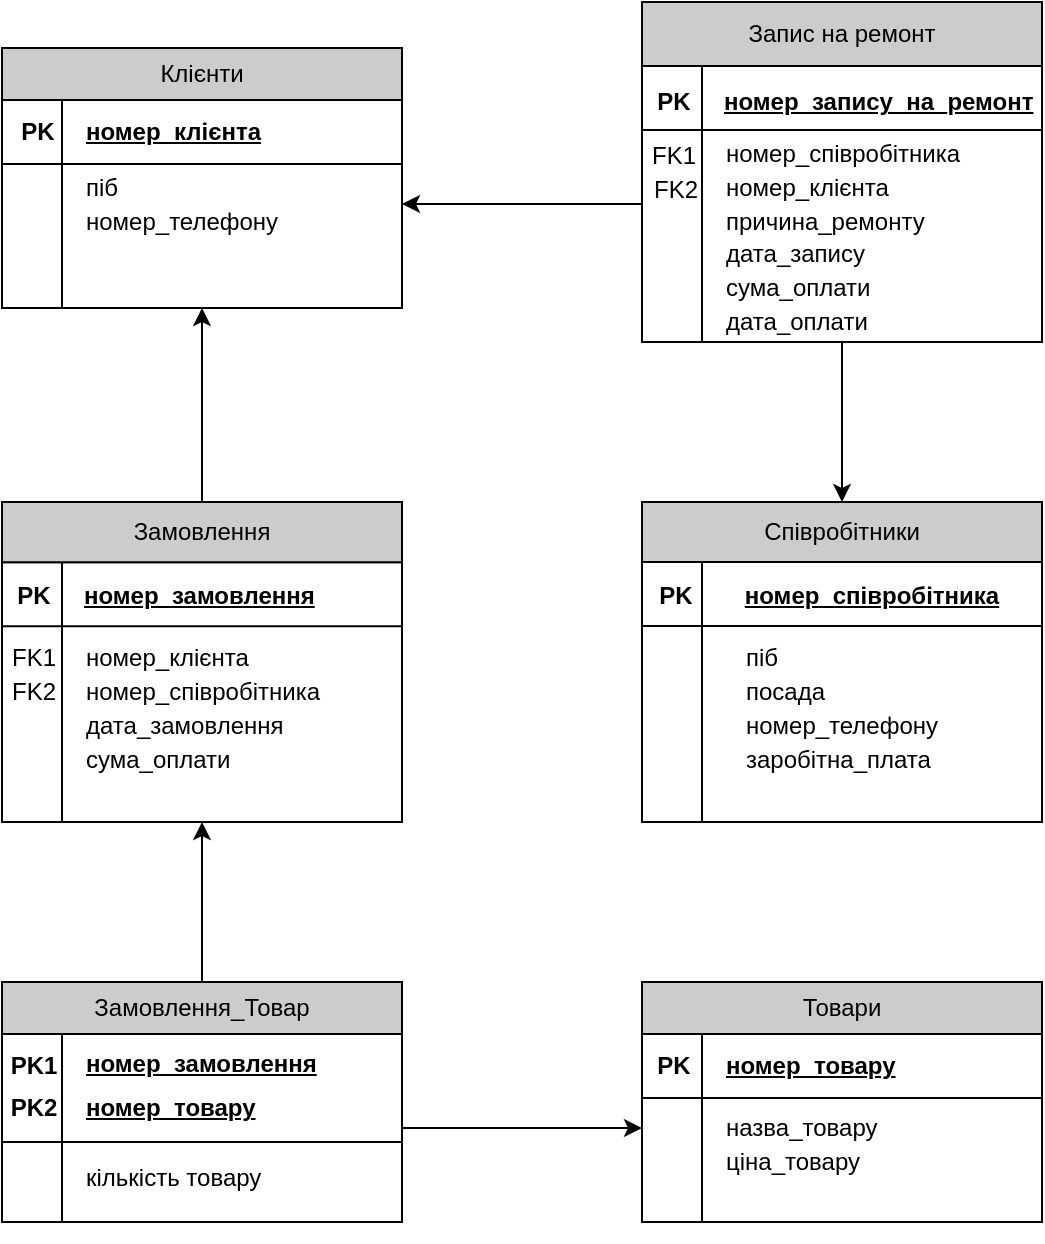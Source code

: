 <mxfile version="26.2.14">
  <diagram name="Страница — 1" id="rAGpHGcXYJLouxz1vgk1">
    <mxGraphModel dx="1188" dy="648" grid="1" gridSize="10" guides="1" tooltips="1" connect="1" arrows="1" fold="1" page="1" pageScale="1" pageWidth="827" pageHeight="1169" math="0" shadow="0">
      <root>
        <mxCell id="0" />
        <mxCell id="1" parent="0" />
        <mxCell id="ui3gjuItSJDfPvXJoCZ3-6" value="" style="group" parent="1" vertex="1" connectable="0">
          <mxGeometry x="440" y="480" width="200" height="160" as="geometry" />
        </mxCell>
        <mxCell id="ui3gjuItSJDfPvXJoCZ3-2" value="&lt;div style=&quot;line-height: 140%;&quot;&gt;&lt;div style=&quot;text-align: left;&quot;&gt;&lt;br&gt;&lt;/div&gt;&lt;div style=&quot;text-align: left;&quot;&gt;&lt;span style=&quot;background-color: transparent; color: light-dark(rgb(0, 0, 0), rgb(255, 255, 255));&quot;&gt;піб&lt;/span&gt;&lt;/div&gt;&lt;div style=&quot;text-align: left;&quot;&gt;посада&lt;/div&gt;&lt;div style=&quot;text-align: left;&quot;&gt;номер_телефону&lt;/div&gt;&lt;div style=&quot;text-align: left;&quot;&gt;заробітна_плата&lt;/div&gt;&lt;/div&gt;" style="shape=internalStorage;whiteSpace=wrap;html=1;backgroundOutline=1;dx=30;dy=32;" parent="ui3gjuItSJDfPvXJoCZ3-6" vertex="1">
          <mxGeometry y="30" width="200" height="130" as="geometry" />
        </mxCell>
        <mxCell id="ui3gjuItSJDfPvXJoCZ3-5" value="Співробітники" style="rounded=0;whiteSpace=wrap;html=1;fillColor=#CCCCCC;" parent="ui3gjuItSJDfPvXJoCZ3-6" vertex="1">
          <mxGeometry width="200" height="30" as="geometry" />
        </mxCell>
        <mxCell id="ui3gjuItSJDfPvXJoCZ3-13" value="&lt;b style=&quot;&quot;&gt;&lt;u&gt;номер_співробітника&lt;/u&gt;&lt;/b&gt;" style="text;html=1;align=center;verticalAlign=middle;whiteSpace=wrap;rounded=0;" parent="ui3gjuItSJDfPvXJoCZ3-6" vertex="1">
          <mxGeometry x="37.333" y="26.857" width="155.556" height="40.907" as="geometry" />
        </mxCell>
        <mxCell id="ui3gjuItSJDfPvXJoCZ3-8" value="&lt;b&gt;PK&lt;/b&gt;" style="text;html=1;align=center;verticalAlign=middle;whiteSpace=wrap;rounded=0;" parent="ui3gjuItSJDfPvXJoCZ3-6" vertex="1">
          <mxGeometry x="4.556" y="26.857" width="24.444" height="40.907" as="geometry" />
        </mxCell>
        <mxCell id="ui3gjuItSJDfPvXJoCZ3-14" value="" style="group" parent="1" vertex="1" connectable="0">
          <mxGeometry x="440" y="230" width="200" height="170" as="geometry" />
        </mxCell>
        <mxCell id="ui3gjuItSJDfPvXJoCZ3-15" value="&lt;div style=&quot;line-height: 140%;&quot;&gt;&lt;blockquote style=&quot;margin: 0 0 0 40px; border: none; padding: 0px;&quot;&gt;&lt;div&gt;&lt;blockquote style=&quot;margin: 0 0 0 40px; border: none; padding: 0px;&quot;&gt;&lt;div&gt;&lt;br&gt;&lt;/div&gt;&lt;div&gt;&lt;br&gt;&lt;/div&gt;&lt;/blockquote&gt;&lt;/div&gt;&lt;/blockquote&gt;&lt;blockquote style=&quot;margin: 0 0 0 40px; border: none; padding: 0px;&quot;&gt;&lt;div&gt;&lt;span style=&quot;background-color: transparent; color: light-dark(rgb(0, 0, 0), rgb(255, 255, 255));&quot;&gt;номер_співробітника&lt;/span&gt;&lt;/div&gt;&lt;div&gt;номер_клієнта&lt;/div&gt;&lt;div&gt;&lt;span style=&quot;background-color: transparent; color: light-dark(rgb(0, 0, 0), rgb(255, 255, 255));&quot;&gt;причина_ремонту&lt;/span&gt;&lt;/div&gt;&lt;div&gt;&lt;span style=&quot;background-color: transparent; color: light-dark(rgb(0, 0, 0), rgb(255, 255, 255));&quot;&gt;дата_запису&lt;/span&gt;&lt;/div&gt;&lt;div&gt;&lt;span style=&quot;background-color: transparent; color: light-dark(rgb(0, 0, 0), rgb(255, 255, 255));&quot;&gt;сума_оплати&lt;/span&gt;&lt;/div&gt;&lt;div&gt;&lt;span style=&quot;background-color: transparent; color: light-dark(rgb(0, 0, 0), rgb(255, 255, 255));&quot;&gt;дата_оплати&lt;/span&gt;&lt;/div&gt;&lt;/blockquote&gt;&lt;/div&gt;" style="shape=internalStorage;whiteSpace=wrap;html=1;backgroundOutline=1;dx=30;dy=32;align=left;" parent="ui3gjuItSJDfPvXJoCZ3-14" vertex="1">
          <mxGeometry y="32" width="200" height="138" as="geometry" />
        </mxCell>
        <mxCell id="ui3gjuItSJDfPvXJoCZ3-16" value="Запис на ремонт" style="rounded=0;whiteSpace=wrap;html=1;fillColor=#CCCCCC;" parent="ui3gjuItSJDfPvXJoCZ3-14" vertex="1">
          <mxGeometry width="200" height="32" as="geometry" />
        </mxCell>
        <mxCell id="ui3gjuItSJDfPvXJoCZ3-17" value="&lt;b style=&quot;&quot;&gt;&lt;u&gt;номер_запису_на_ремонт&lt;/u&gt;&lt;/b&gt;" style="text;html=1;align=left;verticalAlign=middle;whiteSpace=wrap;rounded=0;" parent="ui3gjuItSJDfPvXJoCZ3-14" vertex="1">
          <mxGeometry x="39.192" y="27.714" width="155.556" height="43.634" as="geometry" />
        </mxCell>
        <mxCell id="ui3gjuItSJDfPvXJoCZ3-18" value="&lt;b&gt;PK&lt;/b&gt;" style="text;html=1;align=center;verticalAlign=middle;whiteSpace=wrap;rounded=0;" parent="ui3gjuItSJDfPvXJoCZ3-14" vertex="1">
          <mxGeometry x="3.651" y="27.714" width="24.444" height="43.634" as="geometry" />
        </mxCell>
        <mxCell id="ui3gjuItSJDfPvXJoCZ3-19" value="FK1" style="text;html=1;align=center;verticalAlign=middle;whiteSpace=wrap;rounded=0;" parent="ui3gjuItSJDfPvXJoCZ3-14" vertex="1">
          <mxGeometry x="3.651" y="55.004" width="24.444" height="43.634" as="geometry" />
        </mxCell>
        <mxCell id="ui3gjuItSJDfPvXJoCZ3-20" value="FK2" style="text;html=1;align=center;verticalAlign=middle;whiteSpace=wrap;rounded=0;" parent="1" vertex="1">
          <mxGeometry x="443.83" y="311" width="25.67" height="25.64" as="geometry" />
        </mxCell>
        <mxCell id="ui3gjuItSJDfPvXJoCZ3-21" value="" style="endArrow=classic;html=1;rounded=0;entryX=0.5;entryY=0;entryDx=0;entryDy=0;exitX=0.5;exitY=1;exitDx=0;exitDy=0;" parent="1" source="ui3gjuItSJDfPvXJoCZ3-15" target="ui3gjuItSJDfPvXJoCZ3-5" edge="1">
          <mxGeometry width="50" height="50" relative="1" as="geometry">
            <mxPoint x="460" y="440" as="sourcePoint" />
            <mxPoint x="400" y="430" as="targetPoint" />
          </mxGeometry>
        </mxCell>
        <mxCell id="ui3gjuItSJDfPvXJoCZ3-22" value="" style="group" parent="1" vertex="1" connectable="0">
          <mxGeometry x="120" y="253" width="200" height="130" as="geometry" />
        </mxCell>
        <mxCell id="ui3gjuItSJDfPvXJoCZ3-23" value="&lt;blockquote style=&quot;margin: 0 0 0 40px; border: none; padding: 0px;&quot;&gt;&lt;div style=&quot;line-height: 140%;&quot;&gt;&lt;div style=&quot;&quot;&gt;&lt;br&gt;&lt;/div&gt;&lt;/div&gt;&lt;/blockquote&gt;&lt;blockquote style=&quot;margin: 0 0 0 40px; border: none; padding: 0px;&quot;&gt;&lt;div style=&quot;line-height: 140%;&quot;&gt;&lt;div style=&quot;&quot;&gt;&lt;span style=&quot;background-color: transparent; color: light-dark(rgb(0, 0, 0), rgb(255, 255, 255));&quot;&gt;піб&lt;/span&gt;&lt;/div&gt;&lt;/div&gt;&lt;div style=&quot;line-height: 140%;&quot;&gt;&lt;div style=&quot;&quot;&gt;&lt;span style=&quot;background-color: transparent; color: light-dark(rgb(0, 0, 0), rgb(255, 255, 255));&quot;&gt;номер_телефону&lt;/span&gt;&lt;/div&gt;&lt;/div&gt;&lt;div style=&quot;line-height: 140%;&quot;&gt;&lt;div style=&quot;&quot;&gt;&lt;br&gt;&lt;/div&gt;&lt;/div&gt;&lt;/blockquote&gt;" style="shape=internalStorage;whiteSpace=wrap;html=1;backgroundOutline=1;dx=30;dy=32;align=left;" parent="ui3gjuItSJDfPvXJoCZ3-22" vertex="1">
          <mxGeometry y="26" width="200" height="104" as="geometry" />
        </mxCell>
        <mxCell id="ui3gjuItSJDfPvXJoCZ3-24" value="Клієнти" style="rounded=0;whiteSpace=wrap;html=1;fillColor=#CCCCCC;" parent="ui3gjuItSJDfPvXJoCZ3-22" vertex="1">
          <mxGeometry width="200" height="26" as="geometry" />
        </mxCell>
        <mxCell id="ui3gjuItSJDfPvXJoCZ3-25" value="&lt;b style=&quot;&quot;&gt;&lt;u&gt;номер_клієнта&lt;/u&gt;&lt;/b&gt;" style="text;html=1;align=left;verticalAlign=middle;whiteSpace=wrap;rounded=0;" parent="ui3gjuItSJDfPvXJoCZ3-22" vertex="1">
          <mxGeometry x="40.449" y="24.143" width="155.556" height="35.453" as="geometry" />
        </mxCell>
        <mxCell id="ui3gjuItSJDfPvXJoCZ3-26" value="&lt;b&gt;PK&lt;/b&gt;" style="text;html=1;align=center;verticalAlign=middle;whiteSpace=wrap;rounded=0;" parent="ui3gjuItSJDfPvXJoCZ3-22" vertex="1">
          <mxGeometry x="5.556" y="24.143" width="24.444" height="35.453" as="geometry" />
        </mxCell>
        <mxCell id="ui3gjuItSJDfPvXJoCZ3-29" value="" style="group" parent="1" vertex="1" connectable="0">
          <mxGeometry x="440" y="720" width="200" height="130" as="geometry" />
        </mxCell>
        <mxCell id="ui3gjuItSJDfPvXJoCZ3-30" value="&lt;blockquote style=&quot;margin: 0 0 0 40px; border: none; padding: 0px;&quot;&gt;&lt;div style=&quot;line-height: 140%;&quot;&gt;&lt;div style=&quot;&quot;&gt;&lt;br&gt;&lt;/div&gt;&lt;/div&gt;&lt;/blockquote&gt;&lt;blockquote style=&quot;margin: 0 0 0 40px; border: none; padding: 0px;&quot;&gt;&lt;div style=&quot;line-height: 140%;&quot;&gt;&lt;div style=&quot;&quot;&gt;&lt;span style=&quot;background-color: transparent; color: light-dark(rgb(0, 0, 0), rgb(255, 255, 255));&quot;&gt;назва_товару&lt;/span&gt;&lt;/div&gt;&lt;/div&gt;&lt;div style=&quot;line-height: 140%;&quot;&gt;&lt;div style=&quot;&quot;&gt;ціна_товару&lt;/div&gt;&lt;/div&gt;&lt;/blockquote&gt;" style="shape=internalStorage;whiteSpace=wrap;html=1;backgroundOutline=1;dx=30;dy=32;align=left;" parent="ui3gjuItSJDfPvXJoCZ3-29" vertex="1">
          <mxGeometry y="26" width="200" height="94" as="geometry" />
        </mxCell>
        <mxCell id="ui3gjuItSJDfPvXJoCZ3-31" value="Товари" style="rounded=0;whiteSpace=wrap;html=1;fillColor=#CCCCCC;" parent="ui3gjuItSJDfPvXJoCZ3-29" vertex="1">
          <mxGeometry width="200" height="26" as="geometry" />
        </mxCell>
        <mxCell id="ui3gjuItSJDfPvXJoCZ3-32" value="&lt;b style=&quot;&quot;&gt;&lt;u&gt;номер_товару&lt;/u&gt;&lt;/b&gt;" style="text;html=1;align=left;verticalAlign=middle;whiteSpace=wrap;rounded=0;" parent="ui3gjuItSJDfPvXJoCZ3-29" vertex="1">
          <mxGeometry x="40.449" y="24.143" width="155.556" height="35.453" as="geometry" />
        </mxCell>
        <mxCell id="ui3gjuItSJDfPvXJoCZ3-33" value="&lt;b&gt;PK&lt;/b&gt;" style="text;html=1;align=center;verticalAlign=middle;whiteSpace=wrap;rounded=0;" parent="ui3gjuItSJDfPvXJoCZ3-29" vertex="1">
          <mxGeometry x="1" y="22" width="30" height="39.6" as="geometry" />
        </mxCell>
        <mxCell id="xMg_z8nobBx6C3ztDCOi-1" value="" style="group" vertex="1" connectable="0" parent="1">
          <mxGeometry x="120" y="480" width="200" height="160" as="geometry" />
        </mxCell>
        <mxCell id="xMg_z8nobBx6C3ztDCOi-2" value="&lt;div style=&quot;line-height: 140%;&quot;&gt;&lt;blockquote style=&quot;margin: 0 0 0 40px; border: none; padding: 0px;&quot;&gt;&lt;div&gt;&lt;blockquote style=&quot;margin: 0 0 0 40px; border: none; padding: 0px;&quot;&gt;&lt;div&gt;&lt;br&gt;&lt;/div&gt;&lt;/blockquote&gt;&lt;/div&gt;&lt;/blockquote&gt;&lt;blockquote style=&quot;margin: 0 0 0 40px; border: none; padding: 0px;&quot;&gt;&lt;div&gt;&lt;span style=&quot;background-color: transparent; color: light-dark(rgb(0, 0, 0), rgb(255, 255, 255));&quot;&gt;номер_клієнта&lt;/span&gt;&lt;/div&gt;&lt;div&gt;&lt;span style=&quot;background-color: transparent; color: light-dark(rgb(0, 0, 0), rgb(255, 255, 255));&quot;&gt;номер_співробітника&lt;/span&gt;&lt;/div&gt;&lt;div&gt;&lt;span style=&quot;background-color: transparent; color: light-dark(rgb(0, 0, 0), rgb(255, 255, 255));&quot;&gt;дата_замовлення&lt;/span&gt;&lt;/div&gt;&lt;div&gt;&lt;span style=&quot;background-color: transparent; color: light-dark(rgb(0, 0, 0), rgb(255, 255, 255));&quot;&gt;сума_оплати&lt;/span&gt;&lt;/div&gt;&lt;/blockquote&gt;&lt;/div&gt;" style="shape=internalStorage;whiteSpace=wrap;html=1;backgroundOutline=1;dx=30;dy=32;align=left;" vertex="1" parent="xMg_z8nobBx6C3ztDCOi-1">
          <mxGeometry y="30.118" width="200" height="129.882" as="geometry" />
        </mxCell>
        <mxCell id="xMg_z8nobBx6C3ztDCOi-3" value="Замовлення" style="rounded=0;whiteSpace=wrap;html=1;fillColor=#CCCCCC;" vertex="1" parent="xMg_z8nobBx6C3ztDCOi-1">
          <mxGeometry width="200" height="30.118" as="geometry" />
        </mxCell>
        <mxCell id="xMg_z8nobBx6C3ztDCOi-4" value="&lt;b style=&quot;&quot;&gt;&lt;u&gt;номер_замовлення&lt;/u&gt;&lt;/b&gt;" style="text;html=1;align=left;verticalAlign=middle;whiteSpace=wrap;rounded=0;" vertex="1" parent="xMg_z8nobBx6C3ztDCOi-1">
          <mxGeometry x="39.192" y="26.084" width="155.556" height="41.068" as="geometry" />
        </mxCell>
        <mxCell id="xMg_z8nobBx6C3ztDCOi-5" value="&lt;b&gt;PK&lt;/b&gt;" style="text;html=1;align=center;verticalAlign=middle;whiteSpace=wrap;rounded=0;" vertex="1" parent="xMg_z8nobBx6C3ztDCOi-1">
          <mxGeometry x="3.651" y="26.084" width="24.444" height="41.068" as="geometry" />
        </mxCell>
        <mxCell id="xMg_z8nobBx6C3ztDCOi-6" value="FK1" style="text;html=1;align=center;verticalAlign=middle;whiteSpace=wrap;rounded=0;" vertex="1" parent="xMg_z8nobBx6C3ztDCOi-1">
          <mxGeometry x="3.651" y="57.769" width="24.444" height="41.068" as="geometry" />
        </mxCell>
        <mxCell id="xMg_z8nobBx6C3ztDCOi-7" value="FK2" style="text;html=1;align=center;verticalAlign=middle;whiteSpace=wrap;rounded=0;" vertex="1" parent="1">
          <mxGeometry x="122.83" y="562" width="25.67" height="25.64" as="geometry" />
        </mxCell>
        <mxCell id="xMg_z8nobBx6C3ztDCOi-9" value="" style="endArrow=classic;html=1;rounded=0;exitX=0.5;exitY=0;exitDx=0;exitDy=0;entryX=0.5;entryY=1;entryDx=0;entryDy=0;" edge="1" parent="1" source="xMg_z8nobBx6C3ztDCOi-3" target="ui3gjuItSJDfPvXJoCZ3-23">
          <mxGeometry width="50" height="50" relative="1" as="geometry">
            <mxPoint x="550" y="490" as="sourcePoint" />
            <mxPoint x="180" y="430" as="targetPoint" />
          </mxGeometry>
        </mxCell>
        <mxCell id="xMg_z8nobBx6C3ztDCOi-10" value="" style="group" vertex="1" connectable="0" parent="1">
          <mxGeometry x="120" y="720" width="200" height="130" as="geometry" />
        </mxCell>
        <mxCell id="xMg_z8nobBx6C3ztDCOi-11" value="&lt;blockquote style=&quot;margin: 0 0 0 40px; border: none; padding: 0px;&quot;&gt;&lt;div style=&quot;line-height: 140%;&quot;&gt;&lt;div style=&quot;&quot;&gt;&lt;br&gt;&lt;/div&gt;&lt;/div&gt;&lt;/blockquote&gt;&lt;blockquote style=&quot;margin: 0 0 0 40px; border: none; padding: 0px;&quot;&gt;&lt;div style=&quot;line-height: 140%;&quot;&gt;&lt;div style=&quot;&quot;&gt;&lt;span style=&quot;background-color: transparent; color: light-dark(rgb(0, 0, 0), rgb(255, 255, 255));&quot;&gt;&lt;br&gt;&lt;/span&gt;&lt;/div&gt;&lt;div style=&quot;&quot;&gt;&lt;br&gt;&lt;/div&gt;&lt;/div&gt;&lt;div style=&quot;line-height: 140%;&quot;&gt;&lt;div style=&quot;&quot;&gt;кількість товару&lt;/div&gt;&lt;/div&gt;&lt;/blockquote&gt;" style="shape=internalStorage;whiteSpace=wrap;html=1;backgroundOutline=1;dx=30;dy=54;align=left;" vertex="1" parent="xMg_z8nobBx6C3ztDCOi-10">
          <mxGeometry y="26" width="200" height="94" as="geometry" />
        </mxCell>
        <mxCell id="xMg_z8nobBx6C3ztDCOi-12" value="Замовлення_Товар" style="rounded=0;whiteSpace=wrap;html=1;fillColor=#CCCCCC;" vertex="1" parent="xMg_z8nobBx6C3ztDCOi-10">
          <mxGeometry width="200" height="26" as="geometry" />
        </mxCell>
        <mxCell id="xMg_z8nobBx6C3ztDCOi-14" value="&lt;b&gt;PK1&lt;/b&gt;" style="text;html=1;align=center;verticalAlign=middle;whiteSpace=wrap;rounded=0;" vertex="1" parent="xMg_z8nobBx6C3ztDCOi-10">
          <mxGeometry x="1" y="22" width="30" height="39.6" as="geometry" />
        </mxCell>
        <mxCell id="xMg_z8nobBx6C3ztDCOi-27" value="&lt;b style=&quot;&quot;&gt;&lt;u&gt;номер_замовлення&lt;/u&gt;&lt;/b&gt;" style="text;html=1;align=left;verticalAlign=middle;whiteSpace=wrap;rounded=0;" vertex="1" parent="xMg_z8nobBx6C3ztDCOi-10">
          <mxGeometry x="40.002" y="20.534" width="155.556" height="41.068" as="geometry" />
        </mxCell>
        <mxCell id="xMg_z8nobBx6C3ztDCOi-28" value="&lt;b&gt;PK2&lt;/b&gt;" style="text;html=1;align=center;verticalAlign=middle;whiteSpace=wrap;rounded=0;" vertex="1" parent="xMg_z8nobBx6C3ztDCOi-10">
          <mxGeometry x="1" y="42.93" width="30" height="39.6" as="geometry" />
        </mxCell>
        <mxCell id="xMg_z8nobBx6C3ztDCOi-29" value="&lt;b style=&quot;&quot;&gt;&lt;u&gt;номер_товару&lt;/u&gt;&lt;/b&gt;" style="text;html=1;align=left;verticalAlign=middle;whiteSpace=wrap;rounded=0;" vertex="1" parent="xMg_z8nobBx6C3ztDCOi-10">
          <mxGeometry x="40.002" y="42.464" width="155.556" height="41.068" as="geometry" />
        </mxCell>
        <mxCell id="xMg_z8nobBx6C3ztDCOi-15" value="" style="endArrow=classic;html=1;rounded=0;" edge="1" parent="1" source="ui3gjuItSJDfPvXJoCZ3-15" target="ui3gjuItSJDfPvXJoCZ3-23">
          <mxGeometry width="50" height="50" relative="1" as="geometry">
            <mxPoint x="550" y="410" as="sourcePoint" />
            <mxPoint x="550" y="490" as="targetPoint" />
          </mxGeometry>
        </mxCell>
        <mxCell id="xMg_z8nobBx6C3ztDCOi-16" value="" style="endArrow=classic;html=1;rounded=0;exitX=1;exitY=0.5;exitDx=0;exitDy=0;entryX=0;entryY=0.5;entryDx=0;entryDy=0;" edge="1" parent="1" source="xMg_z8nobBx6C3ztDCOi-11" target="ui3gjuItSJDfPvXJoCZ3-30">
          <mxGeometry width="50" height="50" relative="1" as="geometry">
            <mxPoint x="230" y="490" as="sourcePoint" />
            <mxPoint x="230" y="393" as="targetPoint" />
          </mxGeometry>
        </mxCell>
        <mxCell id="xMg_z8nobBx6C3ztDCOi-17" value="" style="endArrow=classic;html=1;rounded=0;exitX=0.5;exitY=0;exitDx=0;exitDy=0;entryX=0.5;entryY=1;entryDx=0;entryDy=0;" edge="1" parent="1" source="xMg_z8nobBx6C3ztDCOi-12" target="xMg_z8nobBx6C3ztDCOi-2">
          <mxGeometry width="50" height="50" relative="1" as="geometry">
            <mxPoint x="330" y="803" as="sourcePoint" />
            <mxPoint x="450" y="803" as="targetPoint" />
          </mxGeometry>
        </mxCell>
      </root>
    </mxGraphModel>
  </diagram>
</mxfile>

